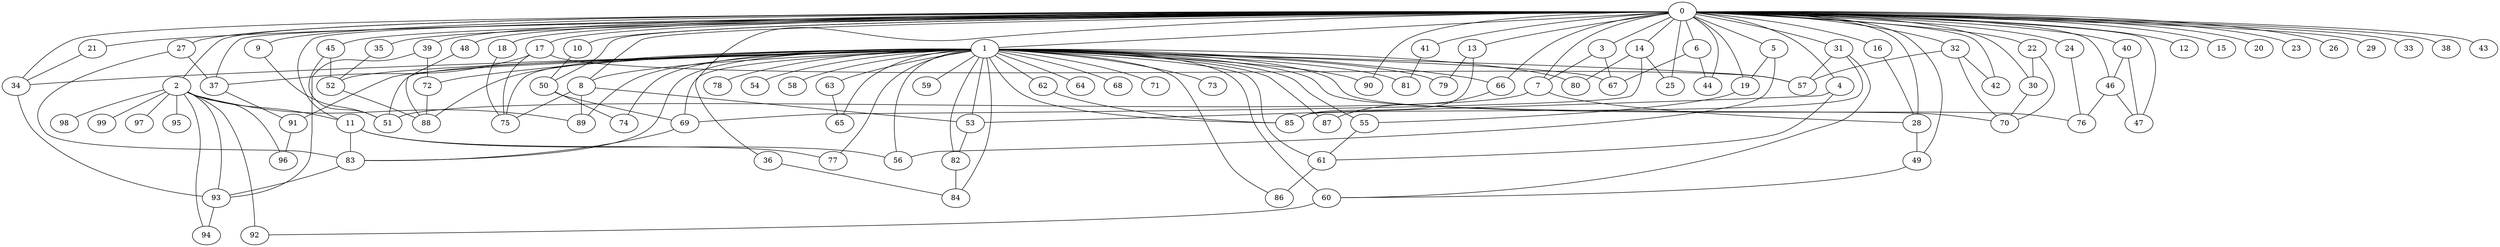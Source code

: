 
graph graphname {
    0 -- 1
0 -- 2
0 -- 3
0 -- 4
0 -- 5
0 -- 6
0 -- 7
0 -- 8
0 -- 9
0 -- 10
0 -- 11
0 -- 12
0 -- 13
0 -- 14
0 -- 15
0 -- 16
0 -- 17
0 -- 18
0 -- 19
0 -- 20
0 -- 21
0 -- 22
0 -- 23
0 -- 24
0 -- 25
0 -- 26
0 -- 27
0 -- 28
0 -- 29
0 -- 30
0 -- 31
0 -- 32
0 -- 33
0 -- 34
0 -- 35
0 -- 36
0 -- 37
0 -- 38
0 -- 39
0 -- 40
0 -- 41
0 -- 42
0 -- 43
0 -- 44
0 -- 45
0 -- 46
0 -- 47
0 -- 48
0 -- 49
0 -- 50
0 -- 90
0 -- 66
1 -- 51
1 -- 52
1 -- 53
1 -- 54
1 -- 55
1 -- 56
1 -- 57
1 -- 58
1 -- 59
1 -- 60
1 -- 61
1 -- 62
1 -- 63
1 -- 64
1 -- 65
1 -- 66
1 -- 67
1 -- 68
1 -- 69
1 -- 70
1 -- 71
1 -- 72
1 -- 73
1 -- 74
1 -- 75
1 -- 76
1 -- 77
1 -- 78
1 -- 79
1 -- 80
1 -- 81
1 -- 82
1 -- 83
1 -- 84
1 -- 85
1 -- 86
1 -- 87
1 -- 88
1 -- 89
1 -- 90
1 -- 91
1 -- 34
1 -- 8
2 -- 96
2 -- 98
2 -- 99
2 -- 97
2 -- 92
2 -- 93
2 -- 94
2 -- 95
2 -- 11
2 -- 89
3 -- 7
3 -- 67
4 -- 61
4 -- 53
5 -- 19
5 -- 56
6 -- 44
6 -- 67
7 -- 51
7 -- 28
8 -- 75
8 -- 89
8 -- 53
9 -- 51
10 -- 50
11 -- 56
11 -- 83
11 -- 77
13 -- 79
13 -- 85
14 -- 80
14 -- 25
14 -- 69
16 -- 28
17 -- 37
17 -- 75
17 -- 57
18 -- 75
19 -- 55
21 -- 34
22 -- 30
22 -- 70
24 -- 76
27 -- 83
27 -- 37
28 -- 49
30 -- 70
31 -- 60
31 -- 57
31 -- 85
32 -- 57
32 -- 70
32 -- 42
34 -- 93
35 -- 52
36 -- 84
37 -- 91
39 -- 72
39 -- 93
40 -- 47
40 -- 46
41 -- 81
45 -- 52
45 -- 51
46 -- 47
46 -- 76
48 -- 88
49 -- 60
50 -- 69
50 -- 74
52 -- 88
53 -- 82
55 -- 61
60 -- 92
61 -- 86
62 -- 85
63 -- 65
66 -- 87
69 -- 83
72 -- 88
82 -- 84
83 -- 93
91 -- 96
93 -- 94

}
